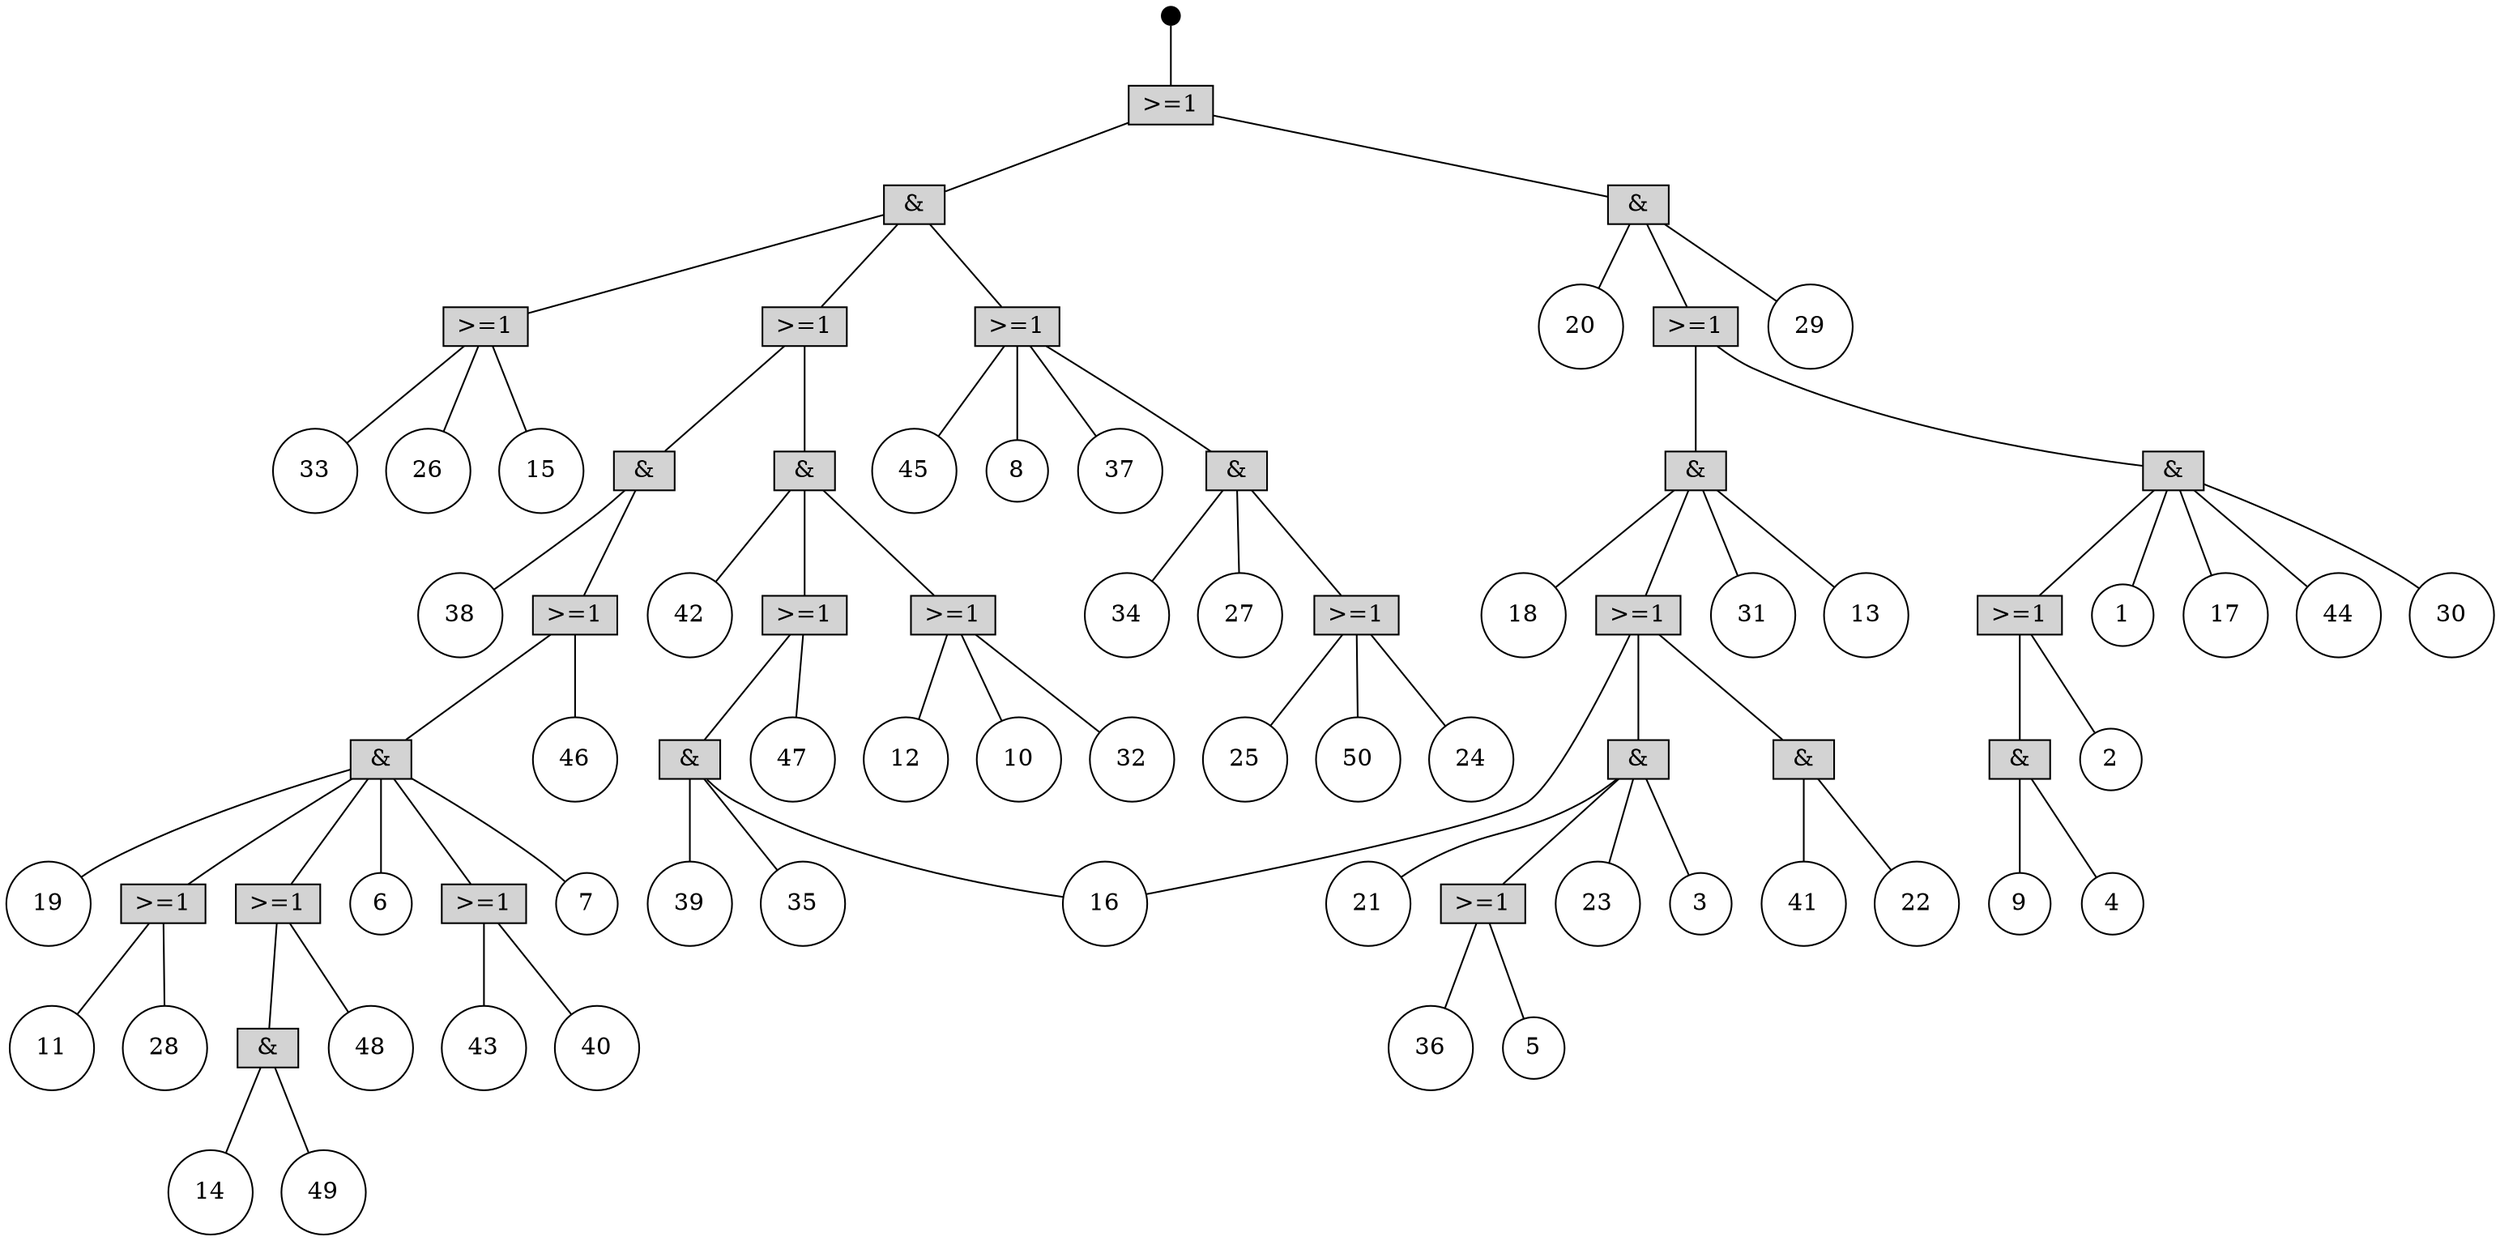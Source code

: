 digraph G {
0 [shape=point, style=filled, width=0.15, label="TOP"]; 0 -> 72 [style=filled, dir=none];1 [shape=circle, height=0.25, width=0.25, label="43"];
2 [shape=circle, height=0.25, width=0.25, label="19"];
3 [shape=circle, height=0.25, width=0.25, label="20"];
4 [shape=circle, height=0.25, width=0.25, label="11"];
5 [shape=circle, height=0.25, width=0.25, label="42"];
56 [shape=box, style=filled, height=0.25, width=0.5, label="&"];56 -> 2 [style=filled, dir=none];56 -> 74 [style=filled, dir=none];56 -> 77 [style=filled, dir=none];56 -> 49 [style=filled, dir=none];56 -> 65 [style=filled, dir=none];56 -> 39 [style=filled, dir=none];
57 [shape=box, style=filled, height=0.25, width=0.5, label="&"];57 -> 16 [style=filled, dir=none];57 -> 7 [style=filled, dir=none];57 -> 10 [style=filled, dir=none];
6 [shape=circle, height=0.25, width=0.25, label="33"];
7 [shape=circle, height=0.25, width=0.25, label="39"];
8 [shape=circle, height=0.25, width=0.25, label="25"];
74 [shape=box, style=filled, height=0.25, width=0.5, label=">=1"];74 -> 36 [style=filled, dir=none];74 -> 4 [style=filled, dir=none];
9 [shape=circle, height=0.25, width=0.25, label="18"];
10 [shape=circle, height=0.25, width=0.25, label="35"];
11 [shape=circle, height=0.25, width=0.25, label="14"];
12 [shape=circle, height=0.25, width=0.25, label="9"];
51 [shape=box, style=filled, height=0.25, width=0.5, label="&"];51 -> 17 [style=filled, dir=none];51 -> 78 [style=filled, dir=none];
14 [shape=circle, height=0.25, width=0.25, label="12"];
13 [shape=circle, height=0.25, width=0.25, label="49"];
15 [shape=circle, height=0.25, width=0.25, label="21"];
17 [shape=circle, height=0.25, width=0.25, label="38"];
16 [shape=circle, height=0.25, width=0.25, label="16"];
66 [shape=box, style=filled, height=0.25, width=0.5, label=">=1"];66 -> 42 [style=filled, dir=none];66 -> 6 [style=filled, dir=none];66 -> 37 [style=filled, dir=none];
54 [shape=box, style=filled, height=0.25, width=0.5, label="&"];54 -> 69 [style=filled, dir=none];54 -> 5 [style=filled, dir=none];54 -> 64 [style=filled, dir=none];
18 [shape=circle, height=0.25, width=0.25, label="41"];
68 [shape=box, style=filled, height=0.25, width=0.5, label=">=1"];68 -> 54 [style=filled, dir=none];68 -> 51 [style=filled, dir=none];
19 [shape=circle, height=0.25, width=0.25, label="36"];
20 [shape=circle, height=0.25, width=0.25, label="50"];
71 [shape=box, style=filled, height=0.25, width=0.5, label=">=1"];71 -> 63 [style=filled, dir=none];71 -> 31 [style=filled, dir=none];
21 [shape=circle, height=0.25, width=0.25, label="1"];
72 [shape=box, style=filled, height=0.25, width=0.5, label=">=1"];72 -> 61 [style=filled, dir=none];72 -> 55 [style=filled, dir=none];
73 [shape=box, style=filled, height=0.25, width=0.5, label=">=1"];73 -> 52 [style=filled, dir=none];73 -> 60 [style=filled, dir=none];
22 [shape=circle, height=0.25, width=0.25, label="45"];
23 [shape=circle, height=0.25, width=0.25, label="8"];
58 [shape=box, style=filled, height=0.25, width=0.5, label="&"];58 -> 13 [style=filled, dir=none];58 -> 11 [style=filled, dir=none];
75 [shape=box, style=filled, height=0.25, width=0.5, label=">=1"];75 -> 59 [style=filled, dir=none];75 -> 53 [style=filled, dir=none];75 -> 16 [style=filled, dir=none];
24 [shape=circle, height=0.25, width=0.25, label="34"];
25 [shape=circle, height=0.25, width=0.25, label="17"];
78 [shape=box, style=filled, height=0.25, width=0.5, label=">=1"];78 -> 34 [style=filled, dir=none];78 -> 56 [style=filled, dir=none];
26 [shape=circle, height=0.25, width=0.25, label="44"];
65 [shape=box, style=filled, height=0.25, width=0.5, label=">=1"];65 -> 1 [style=filled, dir=none];65 -> 41 [style=filled, dir=none];
52 [shape=box, style=filled, height=0.25, width=0.5, label="&"];52 -> 75 [style=filled, dir=none];52 -> 9 [style=filled, dir=none];52 -> 32 [style=filled, dir=none];52 -> 35 [style=filled, dir=none];
67 [shape=box, style=filled, height=0.25, width=0.5, label=">=1"];67 -> 28 [style=filled, dir=none];67 -> 19 [style=filled, dir=none];
53 [shape=box, style=filled, height=0.25, width=0.5, label="&"];53 -> 50 [style=filled, dir=none];53 -> 18 [style=filled, dir=none];
27 [shape=circle, height=0.25, width=0.25, label="24"];
28 [shape=circle, height=0.25, width=0.25, label="5"];
29 [shape=circle, height=0.25, width=0.25, label="29"];
30 [shape=circle, height=0.25, width=0.25, label="4"];
69 [shape=box, style=filled, height=0.25, width=0.5, label=">=1"];69 -> 43 [style=filled, dir=none];69 -> 57 [style=filled, dir=none];
31 [shape=circle, height=0.25, width=0.25, label="2"];
70 [shape=box, style=filled, height=0.25, width=0.5, label=">=1"];70 -> 23 [style=filled, dir=none];70 -> 40 [style=filled, dir=none];70 -> 22 [style=filled, dir=none];70 -> 62 [style=filled, dir=none];
32 [shape=circle, height=0.25, width=0.25, label="31"];
33 [shape=circle, height=0.25, width=0.25, label="27"];
34 [shape=circle, height=0.25, width=0.25, label="46"];
35 [shape=circle, height=0.25, width=0.25, label="13"];
60 [shape=box, style=filled, height=0.25, width=0.5, label="&"];60 -> 48 [style=filled, dir=none];60 -> 71 [style=filled, dir=none];60 -> 25 [style=filled, dir=none];60 -> 21 [style=filled, dir=none];60 -> 26 [style=filled, dir=none];
76 [shape=box, style=filled, height=0.25, width=0.5, label=">=1"];76 -> 27 [style=filled, dir=none];76 -> 8 [style=filled, dir=none];76 -> 20 [style=filled, dir=none];
36 [shape=circle, height=0.25, width=0.25, label="28"];
77 [shape=box, style=filled, height=0.25, width=0.5, label=">=1"];77 -> 47 [style=filled, dir=none];77 -> 58 [style=filled, dir=none];
37 [shape=circle, height=0.25, width=0.25, label="15"];
63 [shape=box, style=filled, height=0.25, width=0.5, label="&"];63 -> 30 [style=filled, dir=none];63 -> 12 [style=filled, dir=none];
62 [shape=box, style=filled, height=0.25, width=0.5, label="&"];62 -> 76 [style=filled, dir=none];62 -> 24 [style=filled, dir=none];62 -> 33 [style=filled, dir=none];
38 [shape=circle, height=0.25, width=0.25, label="23"];
64 [shape=box, style=filled, height=0.25, width=0.5, label=">=1"];64 -> 45 [style=filled, dir=none];64 -> 44 [style=filled, dir=none];64 -> 14 [style=filled, dir=none];
39 [shape=circle, height=0.25, width=0.25, label="7"];
40 [shape=circle, height=0.25, width=0.25, label="37"];
55 [shape=box, style=filled, height=0.25, width=0.5, label="&"];55 -> 3 [style=filled, dir=none];55 -> 73 [style=filled, dir=none];55 -> 29 [style=filled, dir=none];
41 [shape=circle, height=0.25, width=0.25, label="40"];
42 [shape=circle, height=0.25, width=0.25, label="26"];
43 [shape=circle, height=0.25, width=0.25, label="47"];
44 [shape=circle, height=0.25, width=0.25, label="32"];
45 [shape=circle, height=0.25, width=0.25, label="10"];
46 [shape=circle, height=0.25, width=0.25, label="3"];
59 [shape=box, style=filled, height=0.25, width=0.5, label="&"];59 -> 67 [style=filled, dir=none];59 -> 46 [style=filled, dir=none];59 -> 38 [style=filled, dir=none];59 -> 15 [style=filled, dir=none];
47 [shape=circle, height=0.25, width=0.25, label="48"];
48 [shape=circle, height=0.25, width=0.25, label="30"];
61 [shape=box, style=filled, height=0.25, width=0.5, label="&"];61 -> 68 [style=filled, dir=none];61 -> 66 [style=filled, dir=none];61 -> 70 [style=filled, dir=none];
50 [shape=circle, height=0.25, width=0.25, label="22"];
49 [shape=circle, height=0.25, width=0.25, label="6"];

}